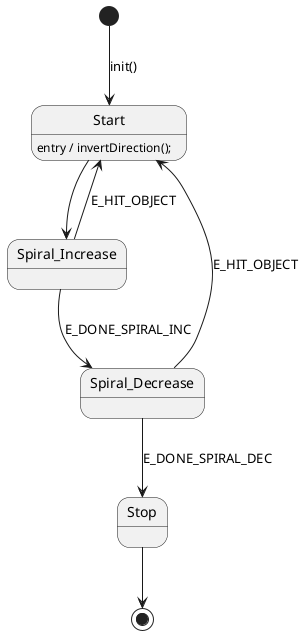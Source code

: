@startuml
[*] --> Start: init()
Start: entry / invertDirection();

Start --> Spiral_Increase
Spiral_Increase--> Spiral_Decrease: E_DONE_SPIRAL_INC
Spiral_Increase --> Start: E_HIT_OBJECT

Spiral_Decrease --> Start: E_HIT_OBJECT
Spiral_Decrease --> Stop: E_DONE_SPIRAL_DEC
Stop --> [*]


@enduml